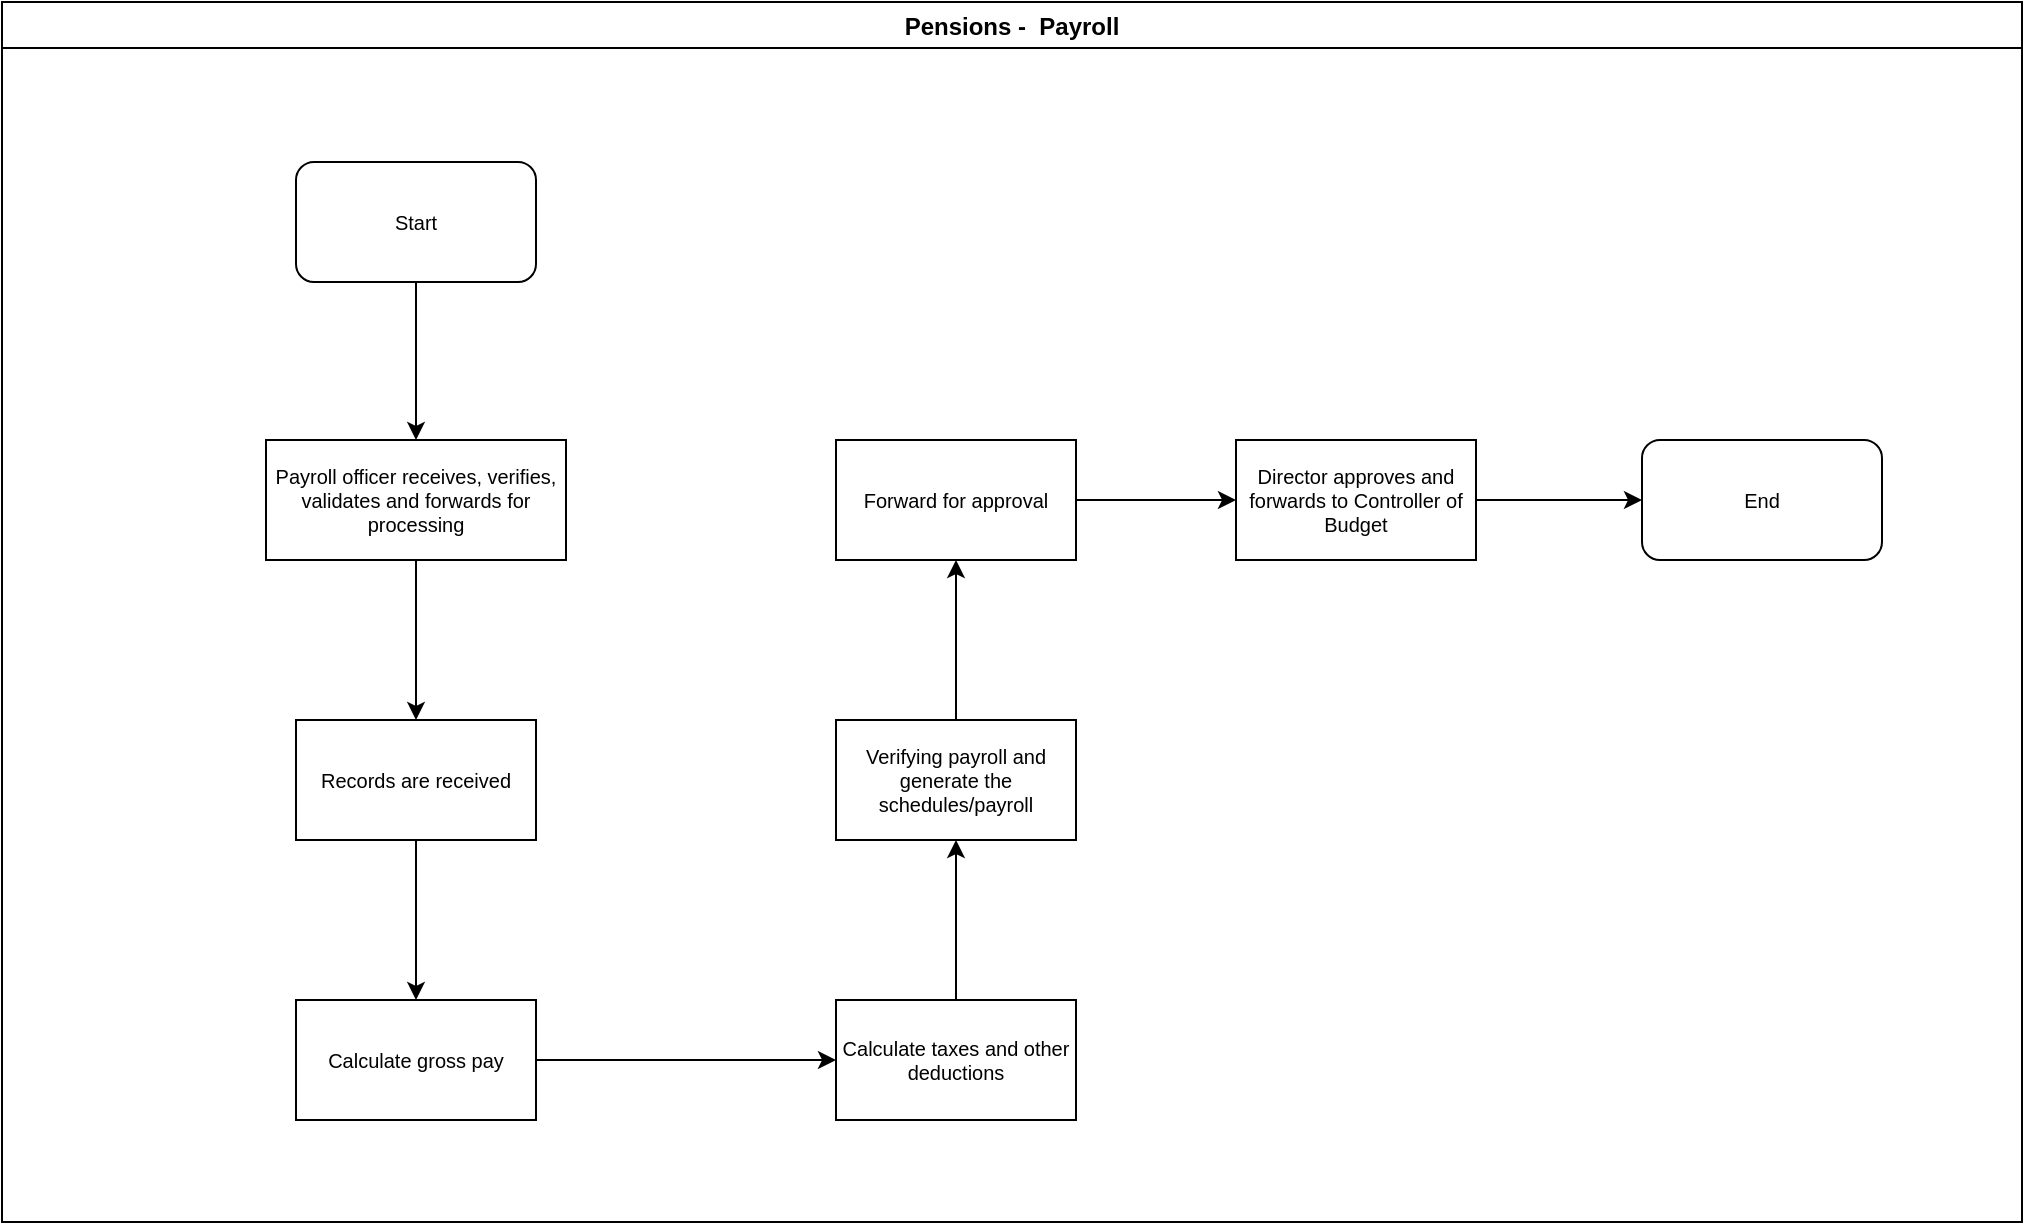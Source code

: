 <mxfile version="13.6.9" type="github">
  <diagram id="auMTKPqx2dahS01j6FM4" name="Page-1">
    <mxGraphModel dx="910" dy="487" grid="1" gridSize="10" guides="1" tooltips="1" connect="1" arrows="1" fold="1" page="1" pageScale="1" pageWidth="1169" pageHeight="827" math="0" shadow="0">
      <root>
        <mxCell id="0" />
        <mxCell id="1" parent="0" />
        <mxCell id="HwDCLhzgYCd7f9K3PAqx-1" value="Pensions -  Payroll" style="swimlane;" vertex="1" parent="1">
          <mxGeometry x="40" y="30" width="1010" height="610" as="geometry" />
        </mxCell>
        <mxCell id="HwDCLhzgYCd7f9K3PAqx-2" value="Start" style="rounded=1;whiteSpace=wrap;html=1;fontSize=10;" vertex="1" parent="HwDCLhzgYCd7f9K3PAqx-1">
          <mxGeometry x="147" y="80" width="120" height="60" as="geometry" />
        </mxCell>
        <mxCell id="HwDCLhzgYCd7f9K3PAqx-4" value="Payroll officer receives, verifies, validates and forwards for processing" style="rounded=0;whiteSpace=wrap;html=1;fontSize=10;" vertex="1" parent="HwDCLhzgYCd7f9K3PAqx-1">
          <mxGeometry x="132" y="219" width="150" height="60" as="geometry" />
        </mxCell>
        <mxCell id="HwDCLhzgYCd7f9K3PAqx-6" value="" style="edgeStyle=orthogonalEdgeStyle;rounded=0;orthogonalLoop=1;jettySize=auto;html=1;fontSize=10;entryX=0.5;entryY=0;entryDx=0;entryDy=0;" edge="1" parent="HwDCLhzgYCd7f9K3PAqx-1" source="HwDCLhzgYCd7f9K3PAqx-2" target="HwDCLhzgYCd7f9K3PAqx-4">
          <mxGeometry relative="1" as="geometry">
            <mxPoint x="207" y="220" as="targetPoint" />
          </mxGeometry>
        </mxCell>
        <mxCell id="HwDCLhzgYCd7f9K3PAqx-11" value="Calculate taxes and other deductions" style="whiteSpace=wrap;html=1;rounded=0;fontSize=10;" vertex="1" parent="HwDCLhzgYCd7f9K3PAqx-1">
          <mxGeometry x="417" y="499" width="120" height="60" as="geometry" />
        </mxCell>
        <mxCell id="HwDCLhzgYCd7f9K3PAqx-17" value="End" style="rounded=1;whiteSpace=wrap;html=1;fontSize=10;" vertex="1" parent="HwDCLhzgYCd7f9K3PAqx-1">
          <mxGeometry x="820" y="219" width="120" height="60" as="geometry" />
        </mxCell>
        <mxCell id="HwDCLhzgYCd7f9K3PAqx-10" value="" style="edgeStyle=orthogonalEdgeStyle;rounded=0;orthogonalLoop=1;jettySize=auto;html=1;fontSize=10;" edge="1" parent="1" source="HwDCLhzgYCd7f9K3PAqx-7" target="HwDCLhzgYCd7f9K3PAqx-9">
          <mxGeometry relative="1" as="geometry" />
        </mxCell>
        <mxCell id="HwDCLhzgYCd7f9K3PAqx-7" value="Records are received" style="whiteSpace=wrap;html=1;rounded=0;fontSize=10;" vertex="1" parent="1">
          <mxGeometry x="187" y="389" width="120" height="60" as="geometry" />
        </mxCell>
        <mxCell id="HwDCLhzgYCd7f9K3PAqx-8" value="" style="edgeStyle=orthogonalEdgeStyle;rounded=0;orthogonalLoop=1;jettySize=auto;html=1;fontSize=10;" edge="1" parent="1" source="HwDCLhzgYCd7f9K3PAqx-4" target="HwDCLhzgYCd7f9K3PAqx-7">
          <mxGeometry relative="1" as="geometry" />
        </mxCell>
        <mxCell id="HwDCLhzgYCd7f9K3PAqx-12" value="" style="edgeStyle=orthogonalEdgeStyle;rounded=0;orthogonalLoop=1;jettySize=auto;html=1;fontSize=10;" edge="1" parent="1" source="HwDCLhzgYCd7f9K3PAqx-9" target="HwDCLhzgYCd7f9K3PAqx-11">
          <mxGeometry relative="1" as="geometry" />
        </mxCell>
        <mxCell id="HwDCLhzgYCd7f9K3PAqx-9" value="Calculate gross pay" style="whiteSpace=wrap;html=1;rounded=0;fontSize=10;" vertex="1" parent="1">
          <mxGeometry x="187" y="529" width="120" height="60" as="geometry" />
        </mxCell>
        <mxCell id="HwDCLhzgYCd7f9K3PAqx-16" value="" style="edgeStyle=orthogonalEdgeStyle;rounded=0;orthogonalLoop=1;jettySize=auto;html=1;fontSize=10;" edge="1" parent="1" source="HwDCLhzgYCd7f9K3PAqx-13" target="HwDCLhzgYCd7f9K3PAqx-15">
          <mxGeometry relative="1" as="geometry" />
        </mxCell>
        <mxCell id="HwDCLhzgYCd7f9K3PAqx-13" value="Verifying payroll&amp;nbsp;and generate the schedules/payroll" style="whiteSpace=wrap;html=1;rounded=0;fontSize=10;" vertex="1" parent="1">
          <mxGeometry x="457" y="389" width="120" height="60" as="geometry" />
        </mxCell>
        <mxCell id="HwDCLhzgYCd7f9K3PAqx-14" value="" style="edgeStyle=orthogonalEdgeStyle;rounded=0;orthogonalLoop=1;jettySize=auto;html=1;fontSize=10;" edge="1" parent="1" source="HwDCLhzgYCd7f9K3PAqx-11" target="HwDCLhzgYCd7f9K3PAqx-13">
          <mxGeometry relative="1" as="geometry" />
        </mxCell>
        <mxCell id="HwDCLhzgYCd7f9K3PAqx-21" value="" style="edgeStyle=orthogonalEdgeStyle;rounded=0;orthogonalLoop=1;jettySize=auto;html=1;fontSize=10;" edge="1" parent="1" source="HwDCLhzgYCd7f9K3PAqx-15" target="HwDCLhzgYCd7f9K3PAqx-20">
          <mxGeometry relative="1" as="geometry" />
        </mxCell>
        <mxCell id="HwDCLhzgYCd7f9K3PAqx-15" value="Forward for approval" style="whiteSpace=wrap;html=1;rounded=0;fontSize=10;" vertex="1" parent="1">
          <mxGeometry x="457" y="249" width="120" height="60" as="geometry" />
        </mxCell>
        <mxCell id="HwDCLhzgYCd7f9K3PAqx-23" value="" style="edgeStyle=orthogonalEdgeStyle;rounded=0;orthogonalLoop=1;jettySize=auto;html=1;fontSize=10;entryX=0;entryY=0.5;entryDx=0;entryDy=0;" edge="1" parent="1" source="HwDCLhzgYCd7f9K3PAqx-20" target="HwDCLhzgYCd7f9K3PAqx-17">
          <mxGeometry relative="1" as="geometry">
            <mxPoint x="857" y="279" as="targetPoint" />
          </mxGeometry>
        </mxCell>
        <mxCell id="HwDCLhzgYCd7f9K3PAqx-20" value="Director approves and forwards to Controller of Budget" style="whiteSpace=wrap;html=1;rounded=0;fontSize=10;" vertex="1" parent="1">
          <mxGeometry x="657" y="249" width="120" height="60" as="geometry" />
        </mxCell>
      </root>
    </mxGraphModel>
  </diagram>
</mxfile>
